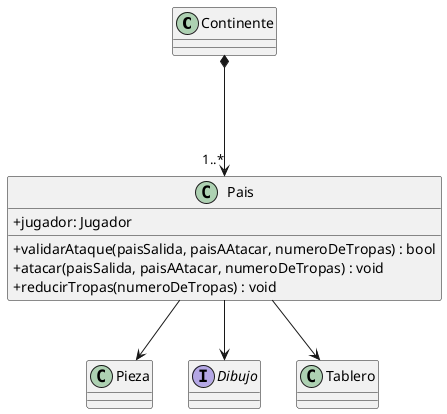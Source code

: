 @startuml
skinparam classAttributeIconSize 0

class Continente{



}

class Pais{
    +jugador: Jugador
    
    + validarAtaque(paisSalida, paisAAtacar, numeroDeTropas) : bool
    + atacar(paisSalida, paisAAtacar, numeroDeTropas) : void
    + reducirTropas(numeroDeTropas) : void
}

class Pieza{}

interface Dibujo{}



Continente *---> "1..*"Pais
Pais -->Pieza
Pais -->Dibujo
Pais --> Tablero
@enduml